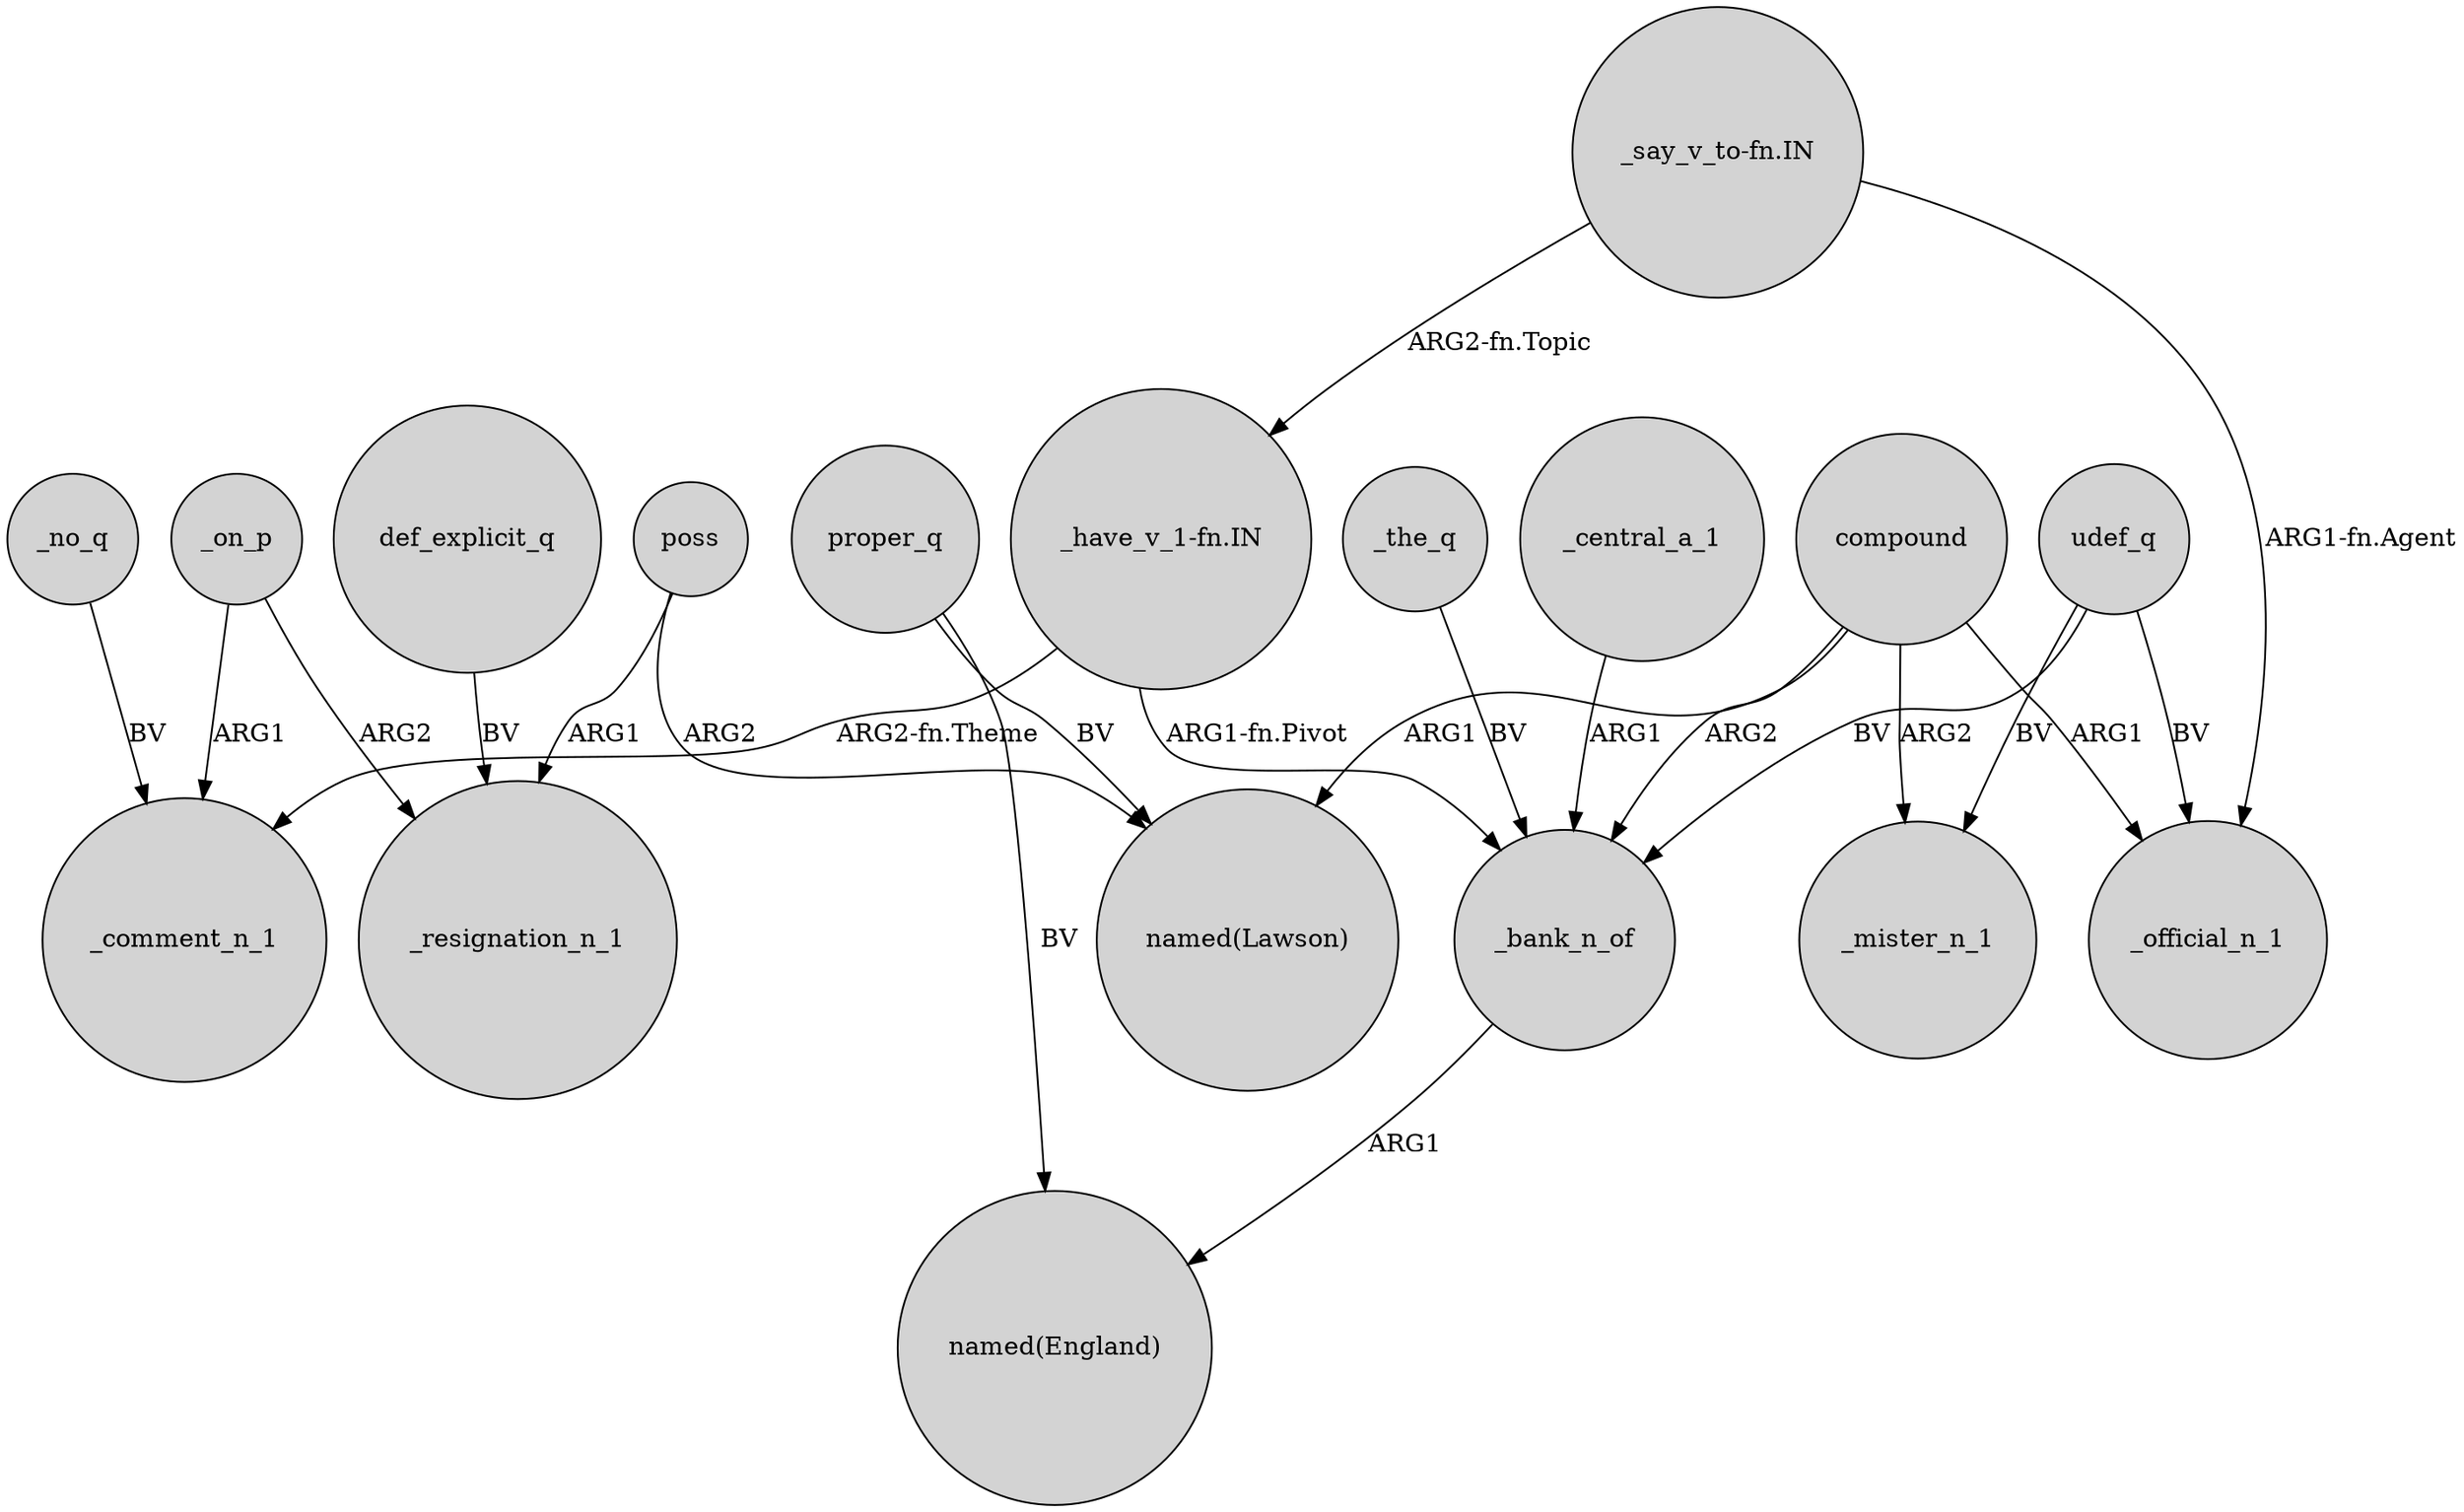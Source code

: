 digraph {
	node [shape=circle style=filled]
	_no_q -> _comment_n_1 [label=BV]
	_on_p -> _comment_n_1 [label=ARG1]
	compound -> _bank_n_of [label=ARG2]
	def_explicit_q -> _resignation_n_1 [label=BV]
	poss -> "named(Lawson)" [label=ARG2]
	"_say_v_to-fn.IN" -> _official_n_1 [label="ARG1-fn.Agent"]
	compound -> _mister_n_1 [label=ARG2]
	proper_q -> "named(England)" [label=BV]
	udef_q -> _mister_n_1 [label=BV]
	"_have_v_1-fn.IN" -> _bank_n_of [label="ARG1-fn.Pivot"]
	_on_p -> _resignation_n_1 [label=ARG2]
	_the_q -> _bank_n_of [label=BV]
	_central_a_1 -> _bank_n_of [label=ARG1]
	udef_q -> _official_n_1 [label=BV]
	compound -> "named(Lawson)" [label=ARG1]
	proper_q -> "named(Lawson)" [label=BV]
	_bank_n_of -> "named(England)" [label=ARG1]
	compound -> _official_n_1 [label=ARG1]
	"_say_v_to-fn.IN" -> "_have_v_1-fn.IN" [label="ARG2-fn.Topic"]
	"_have_v_1-fn.IN" -> _comment_n_1 [label="ARG2-fn.Theme"]
	poss -> _resignation_n_1 [label=ARG1]
	udef_q -> _bank_n_of [label=BV]
}
